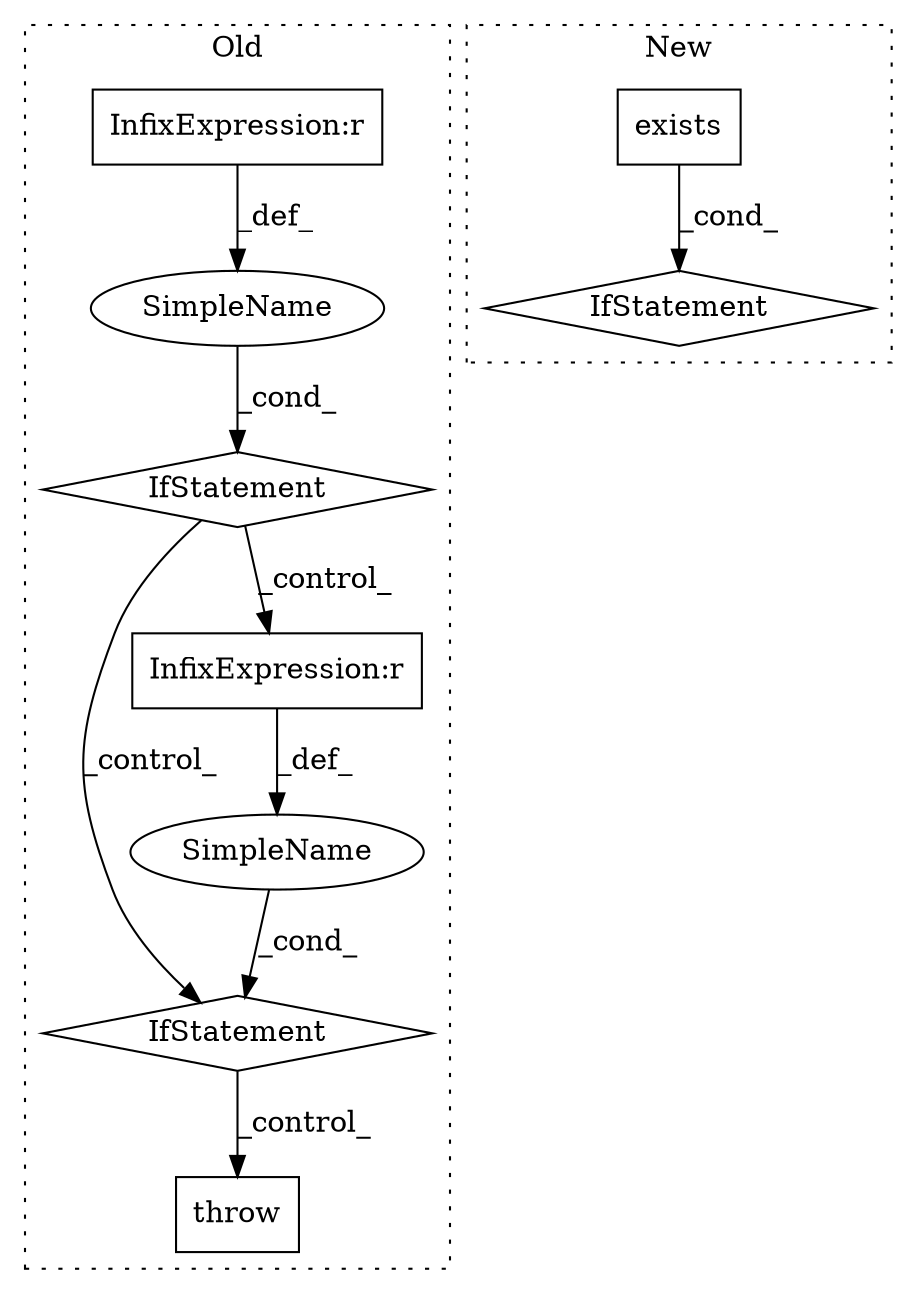digraph G {
subgraph cluster0 {
1 [label="throw" a="53" s="1372" l="6" shape="box"];
4 [label="IfStatement" a="25" s="1337,1362" l="4,2" shape="diamond"];
5 [label="SimpleName" a="42" s="" l="" shape="ellipse"];
6 [label="IfStatement" a="25" s="1273,1297" l="4,2" shape="diamond"];
7 [label="SimpleName" a="42" s="" l="" shape="ellipse"];
8 [label="InfixExpression:r" a="27" s="1354" l="4" shape="box"];
9 [label="InfixExpression:r" a="27" s="1289" l="4" shape="box"];
label = "Old";
style="dotted";
}
subgraph cluster1 {
2 [label="exists" a="32" s="2440" l="8" shape="box"];
3 [label="IfStatement" a="25" s="2416,2474" l="4,2" shape="diamond"];
label = "New";
style="dotted";
}
2 -> 3 [label="_cond_"];
4 -> 1 [label="_control_"];
5 -> 4 [label="_cond_"];
6 -> 8 [label="_control_"];
6 -> 4 [label="_control_"];
7 -> 6 [label="_cond_"];
8 -> 5 [label="_def_"];
9 -> 7 [label="_def_"];
}